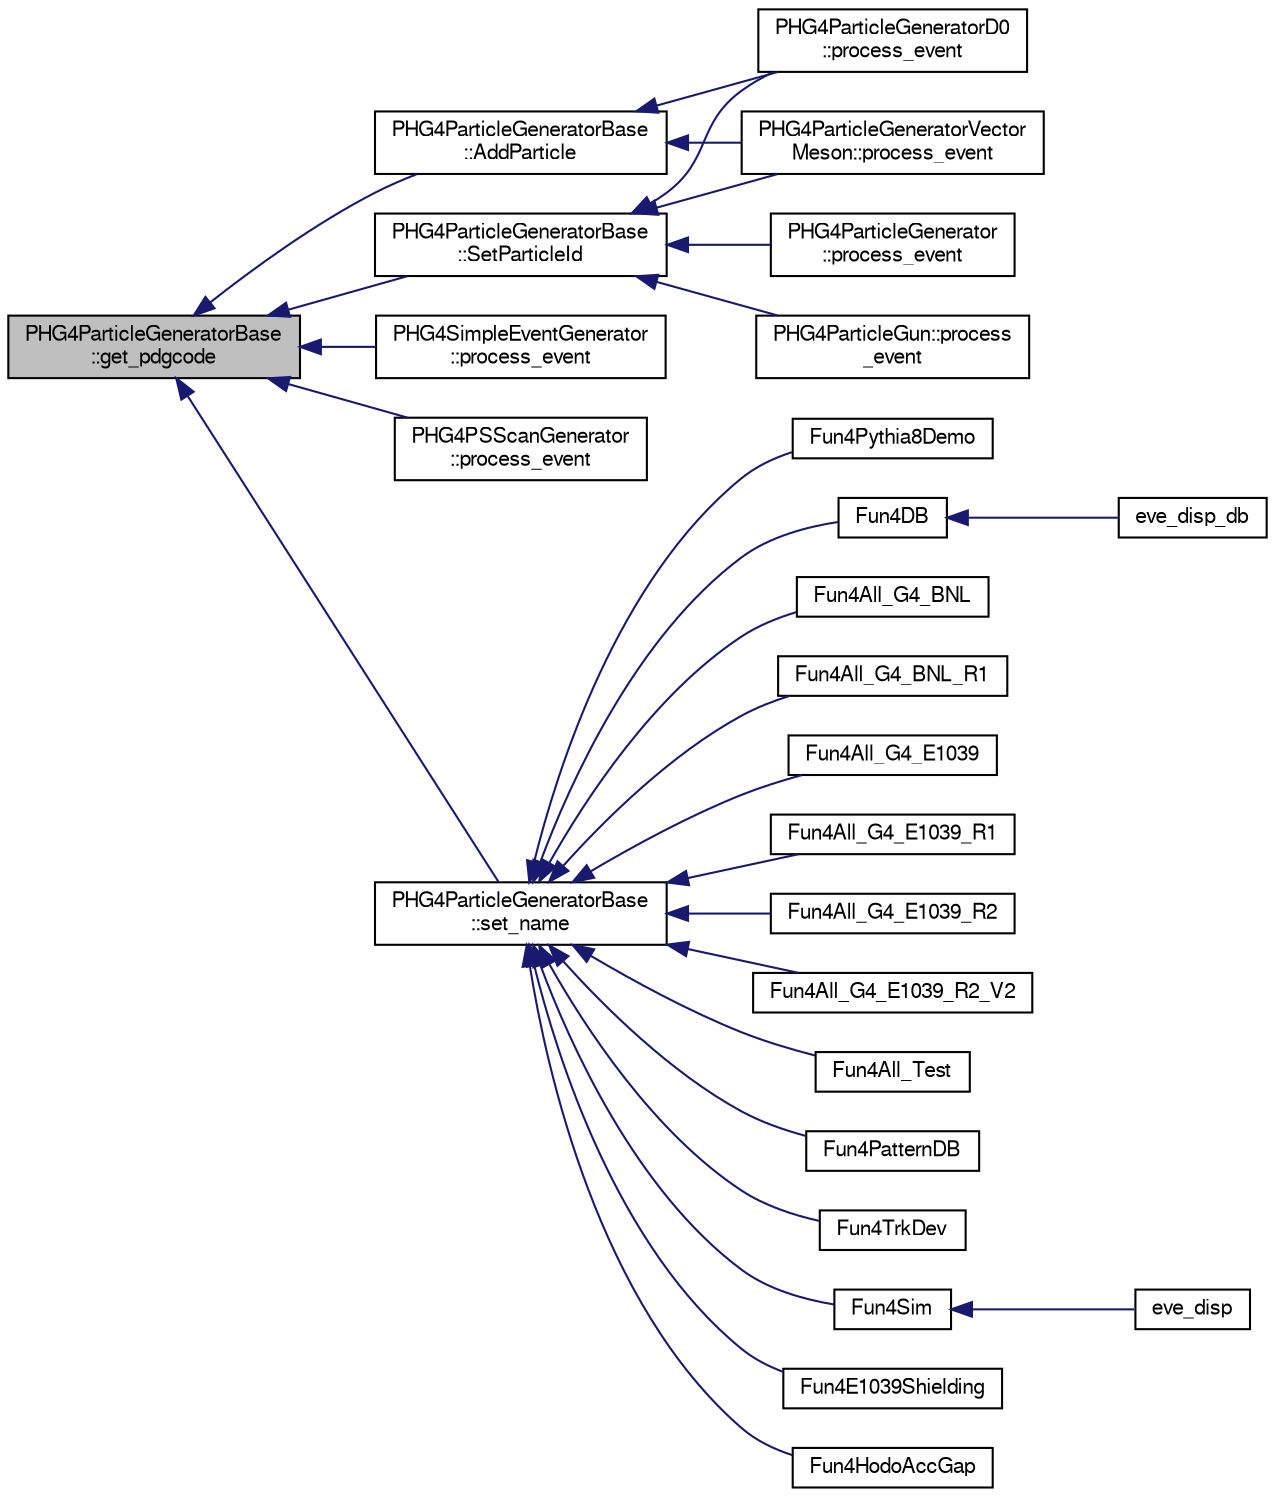 digraph "PHG4ParticleGeneratorBase::get_pdgcode"
{
  bgcolor="transparent";
  edge [fontname="FreeSans",fontsize="10",labelfontname="FreeSans",labelfontsize="10"];
  node [fontname="FreeSans",fontsize="10",shape=record];
  rankdir="LR";
  Node1 [label="PHG4ParticleGeneratorBase\l::get_pdgcode",height=0.2,width=0.4,color="black", fillcolor="grey75", style="filled" fontcolor="black"];
  Node1 -> Node2 [dir="back",color="midnightblue",fontsize="10",style="solid",fontname="FreeSans"];
  Node2 [label="PHG4ParticleGeneratorBase\l::AddParticle",height=0.2,width=0.4,color="black",URL="$d8/d78/classPHG4ParticleGeneratorBase.html#a41b62f420dda09218795b7707d7cd261"];
  Node2 -> Node3 [dir="back",color="midnightblue",fontsize="10",style="solid",fontname="FreeSans"];
  Node3 [label="PHG4ParticleGeneratorD0\l::process_event",height=0.2,width=0.4,color="black",URL="$d9/d78/classPHG4ParticleGeneratorD0.html#a0d5fb0589e341d72f767844ead51039a"];
  Node2 -> Node4 [dir="back",color="midnightblue",fontsize="10",style="solid",fontname="FreeSans"];
  Node4 [label="PHG4ParticleGeneratorVector\lMeson::process_event",height=0.2,width=0.4,color="black",URL="$d7/dc3/classPHG4ParticleGeneratorVectorMeson.html#a31f17c8146593b2d946cc4c2762d25ed"];
  Node1 -> Node5 [dir="back",color="midnightblue",fontsize="10",style="solid",fontname="FreeSans"];
  Node5 [label="PHG4SimpleEventGenerator\l::process_event",height=0.2,width=0.4,color="black",URL="$d5/df3/classPHG4SimpleEventGenerator.html#a4a7065a5083bd5b21c3743f8e224065b"];
  Node1 -> Node6 [dir="back",color="midnightblue",fontsize="10",style="solid",fontname="FreeSans"];
  Node6 [label="PHG4PSScanGenerator\l::process_event",height=0.2,width=0.4,color="black",URL="$de/d76/classPHG4PSScanGenerator.html#a7da87ee5f9d1dc005871a8df83145c63"];
  Node1 -> Node7 [dir="back",color="midnightblue",fontsize="10",style="solid",fontname="FreeSans"];
  Node7 [label="PHG4ParticleGeneratorBase\l::set_name",height=0.2,width=0.4,color="black",URL="$d8/d78/classPHG4ParticleGeneratorBase.html#ad3bece97c2350072c683575ab5bdb53c"];
  Node7 -> Node8 [dir="back",color="midnightblue",fontsize="10",style="solid",fontname="FreeSans"];
  Node8 [label="Fun4E1039Shielding",height=0.2,width=0.4,color="black",URL="$d2/d24/Fun4E1039Shielding_8C.html#a42592782dd55d6e219305ff678a00dc2"];
  Node7 -> Node9 [dir="back",color="midnightblue",fontsize="10",style="solid",fontname="FreeSans"];
  Node9 [label="Fun4HodoAccGap",height=0.2,width=0.4,color="black",URL="$d6/d6a/Fun4HodoAccGap_8C.html#a7aaa0687f144d5e7b417d7e9ac5f36da"];
  Node7 -> Node10 [dir="back",color="midnightblue",fontsize="10",style="solid",fontname="FreeSans"];
  Node10 [label="Fun4Pythia8Demo",height=0.2,width=0.4,color="black",URL="$de/d66/Fun4Pythia8Demo_8C.html#a6a06be36766511c5ad76013c9cbfe5b5"];
  Node7 -> Node11 [dir="back",color="midnightblue",fontsize="10",style="solid",fontname="FreeSans"];
  Node11 [label="Fun4DB",height=0.2,width=0.4,color="black",URL="$df/dc0/Fun4DB_8C.html#a156048b96f7485e3cc410afbc05fc286"];
  Node11 -> Node12 [dir="back",color="midnightblue",fontsize="10",style="solid",fontname="FreeSans"];
  Node12 [label="eve_disp_db",height=0.2,width=0.4,color="black",URL="$de/d2a/eve__disp__db_8C.html#aa8b45dd9cf940c8aff427aed5d9db19f"];
  Node7 -> Node13 [dir="back",color="midnightblue",fontsize="10",style="solid",fontname="FreeSans"];
  Node13 [label="Fun4All_G4_BNL",height=0.2,width=0.4,color="black",URL="$d9/de0/Fun4All__G4__BNL_8C.html#a62a558c2bb73d1be82a65b16f52ce2e0"];
  Node7 -> Node14 [dir="back",color="midnightblue",fontsize="10",style="solid",fontname="FreeSans"];
  Node14 [label="Fun4All_G4_BNL_R1",height=0.2,width=0.4,color="black",URL="$de/dad/Fun4All__G4__BNL__R1_8C.html#a361be596f3554cfa3d0fc26346c50c31"];
  Node7 -> Node15 [dir="back",color="midnightblue",fontsize="10",style="solid",fontname="FreeSans"];
  Node15 [label="Fun4All_G4_E1039",height=0.2,width=0.4,color="black",URL="$d1/d24/Fun4All__G4__E1039_8C.html#ad81863c21df83a735c57713bc9ec59b1"];
  Node7 -> Node16 [dir="back",color="midnightblue",fontsize="10",style="solid",fontname="FreeSans"];
  Node16 [label="Fun4All_G4_E1039_R1",height=0.2,width=0.4,color="black",URL="$de/d10/Fun4All__G4__E1039__R1_8C.html#aa484b834b55e3114dfd4cd82dcd11831"];
  Node7 -> Node17 [dir="back",color="midnightblue",fontsize="10",style="solid",fontname="FreeSans"];
  Node17 [label="Fun4All_G4_E1039_R2",height=0.2,width=0.4,color="black",URL="$df/d98/Fun4All__G4__E1039__R2_8C.html#a0cc5938b98723b2d5216049aad7edb01"];
  Node7 -> Node18 [dir="back",color="midnightblue",fontsize="10",style="solid",fontname="FreeSans"];
  Node18 [label="Fun4All_G4_E1039_R2_V2",height=0.2,width=0.4,color="black",URL="$d1/d91/Fun4All__G4__E1039__R2__V2_8C.html#a89f8b08cddafb17f4ba14e509a0ca1db"];
  Node7 -> Node19 [dir="back",color="midnightblue",fontsize="10",style="solid",fontname="FreeSans"];
  Node19 [label="Fun4All_Test",height=0.2,width=0.4,color="black",URL="$d5/db4/Fun4All__Test_8C.html#ae69a57ea66fbed58544200f95796a66f"];
  Node7 -> Node20 [dir="back",color="midnightblue",fontsize="10",style="solid",fontname="FreeSans"];
  Node20 [label="Fun4PatternDB",height=0.2,width=0.4,color="black",URL="$d7/d66/Fun4PatternDB_8C.html#a9e68afec0dfdd12961d550386529d5eb"];
  Node7 -> Node21 [dir="back",color="midnightblue",fontsize="10",style="solid",fontname="FreeSans"];
  Node21 [label="Fun4TrkDev",height=0.2,width=0.4,color="black",URL="$d2/d3a/Fun4TrkDev_8C.html#abd98cf50196a6ad7cb2289d1f0442b73"];
  Node7 -> Node22 [dir="back",color="midnightblue",fontsize="10",style="solid",fontname="FreeSans"];
  Node22 [label="Fun4Sim",height=0.2,width=0.4,color="black",URL="$d7/d65/e1039-core_2macros_2Fun4Sim_8C.html#a5e9276116ae0064f58b288a1e0e4e3db"];
  Node22 -> Node23 [dir="back",color="midnightblue",fontsize="10",style="solid",fontname="FreeSans"];
  Node23 [label="eve_disp",height=0.2,width=0.4,color="black",URL="$d2/d96/eve__disp_8C.html#abeb034dea489ef1866373d2464ec5721"];
  Node1 -> Node24 [dir="back",color="midnightblue",fontsize="10",style="solid",fontname="FreeSans"];
  Node24 [label="PHG4ParticleGeneratorBase\l::SetParticleId",height=0.2,width=0.4,color="black",URL="$d8/d78/classPHG4ParticleGeneratorBase.html#a809a8ffdabce2e45789c96023769462e"];
  Node24 -> Node25 [dir="back",color="midnightblue",fontsize="10",style="solid",fontname="FreeSans"];
  Node25 [label="PHG4ParticleGenerator\l::process_event",height=0.2,width=0.4,color="black",URL="$dd/d68/classPHG4ParticleGenerator.html#a1292dcb1c73496ea30769a4b8c355780"];
  Node24 -> Node3 [dir="back",color="midnightblue",fontsize="10",style="solid",fontname="FreeSans"];
  Node24 -> Node4 [dir="back",color="midnightblue",fontsize="10",style="solid",fontname="FreeSans"];
  Node24 -> Node26 [dir="back",color="midnightblue",fontsize="10",style="solid",fontname="FreeSans"];
  Node26 [label="PHG4ParticleGun::process\l_event",height=0.2,width=0.4,color="black",URL="$dd/d13/classPHG4ParticleGun.html#a6a76fa0b061c94d8ce36da48fd41d274"];
}
